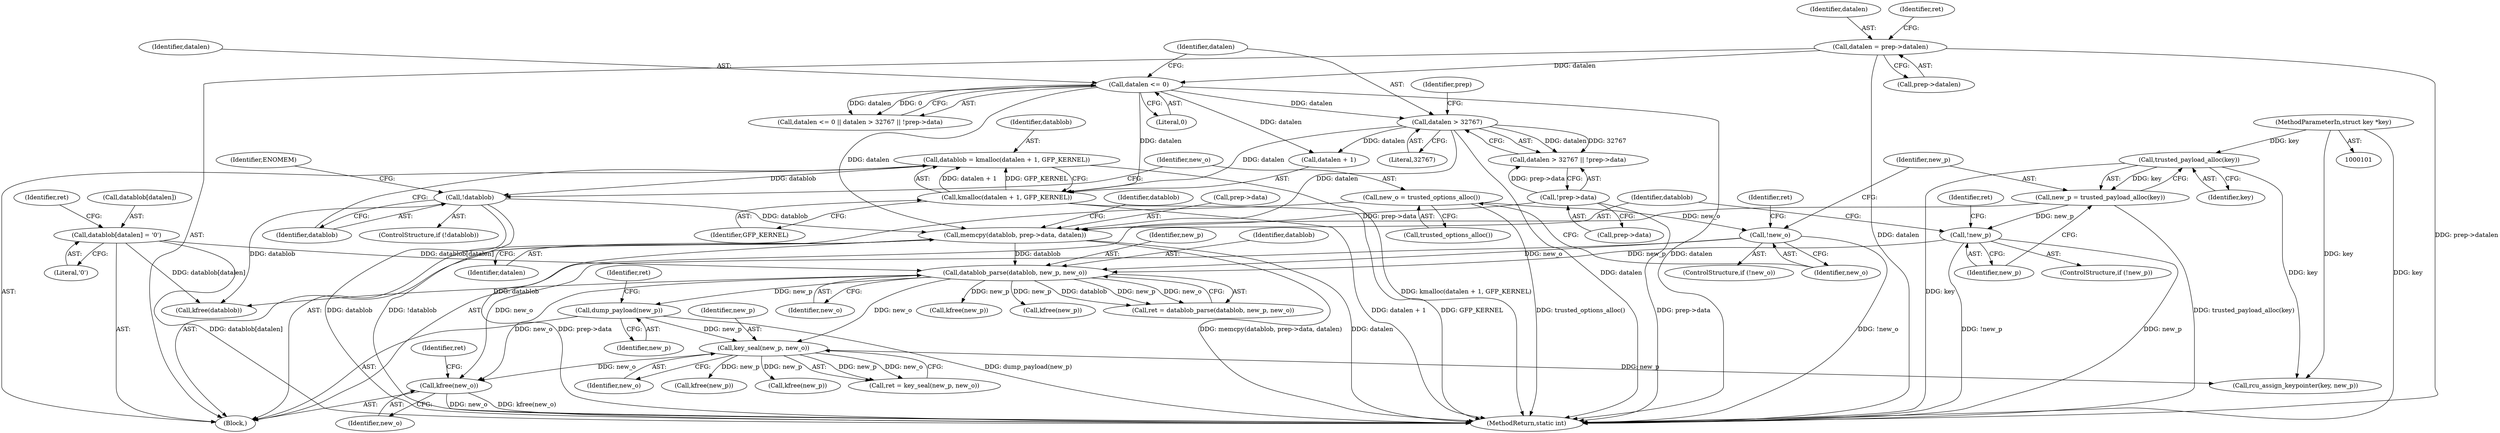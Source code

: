 digraph "0_linux_096fe9eaea40a17e125569f9e657e34cdb6d73bd_0@pointer" {
"1000320" [label="(Call,kfree(new_o))"];
"1000213" [label="(Call,datablob_parse(datablob, new_p, new_o))"];
"1000200" [label="(Call,memcpy(datablob, prep->data, datalen))"];
"1000170" [label="(Call,!datablob)"];
"1000162" [label="(Call,datablob = kmalloc(datalen + 1, GFP_KERNEL))"];
"1000164" [label="(Call,kmalloc(datalen + 1, GFP_KERNEL))"];
"1000148" [label="(Call,datalen <= 0)"];
"1000109" [label="(Call,datalen = prep->datalen)"];
"1000152" [label="(Call,datalen > 32767)"];
"1000155" [label="(Call,!prep->data)"];
"1000206" [label="(Call,datablob[datalen] = '\0')"];
"1000192" [label="(Call,!new_p)"];
"1000187" [label="(Call,new_p = trusted_payload_alloc(key))"];
"1000189" [label="(Call,trusted_payload_alloc(key))"];
"1000102" [label="(MethodParameterIn,struct key *key)"];
"1000179" [label="(Call,!new_o)"];
"1000175" [label="(Call,new_o = trusted_options_alloc())"];
"1000272" [label="(Call,key_seal(new_p, new_o))"];
"1000268" [label="(Call,dump_payload(new_p))"];
"1000283" [label="(Call,kfree(new_p))"];
"1000190" [label="(Identifier,key)"];
"1000177" [label="(Call,trusted_options_alloc())"];
"1000151" [label="(Call,datalen > 32767 || !prep->data)"];
"1000192" [label="(Call,!new_p)"];
"1000226" [label="(Call,kfree(new_p))"];
"1000239" [label="(Call,kfree(new_p))"];
"1000156" [label="(Call,prep->data)"];
"1000321" [label="(Identifier,new_o)"];
"1000168" [label="(Identifier,GFP_KERNEL)"];
"1000150" [label="(Literal,0)"];
"1000200" [label="(Call,memcpy(datablob, prep->data, datalen))"];
"1000324" [label="(MethodReturn,static int)"];
"1000210" [label="(Literal,'\0')"];
"1000155" [label="(Call,!prep->data)"];
"1000152" [label="(Call,datalen > 32767)"];
"1000212" [label="(Identifier,ret)"];
"1000164" [label="(Call,kmalloc(datalen + 1, GFP_KERNEL))"];
"1000174" [label="(Identifier,ENOMEM)"];
"1000191" [label="(ControlStructure,if (!new_p))"];
"1000110" [label="(Identifier,datalen)"];
"1000162" [label="(Call,datablob = kmalloc(datalen + 1, GFP_KERNEL))"];
"1000187" [label="(Call,new_p = trusted_payload_alloc(key))"];
"1000269" [label="(Identifier,new_p)"];
"1000211" [label="(Call,ret = datablob_parse(datablob, new_p, new_o))"];
"1000272" [label="(Call,key_seal(new_p, new_o))"];
"1000171" [label="(Identifier,datablob)"];
"1000214" [label="(Identifier,datablob)"];
"1000157" [label="(Identifier,prep)"];
"1000183" [label="(Identifier,ret)"];
"1000178" [label="(ControlStructure,if (!new_o))"];
"1000205" [label="(Identifier,datalen)"];
"1000207" [label="(Call,datablob[datalen])"];
"1000201" [label="(Identifier,datablob)"];
"1000117" [label="(Identifier,ret)"];
"1000318" [label="(Call,kfree(datablob))"];
"1000189" [label="(Call,trusted_payload_alloc(key))"];
"1000176" [label="(Identifier,new_o)"];
"1000213" [label="(Call,datablob_parse(datablob, new_p, new_o))"];
"1000170" [label="(Call,!datablob)"];
"1000273" [label="(Identifier,new_p)"];
"1000111" [label="(Call,prep->datalen)"];
"1000323" [label="(Identifier,ret)"];
"1000215" [label="(Identifier,new_p)"];
"1000206" [label="(Call,datablob[datalen] = '\0')"];
"1000196" [label="(Identifier,ret)"];
"1000175" [label="(Call,new_o = trusted_options_alloc())"];
"1000148" [label="(Call,datalen <= 0)"];
"1000180" [label="(Identifier,new_o)"];
"1000163" [label="(Identifier,datablob)"];
"1000149" [label="(Identifier,datalen)"];
"1000153" [label="(Identifier,datalen)"];
"1000102" [label="(MethodParameterIn,struct key *key)"];
"1000109" [label="(Call,datalen = prep->datalen)"];
"1000271" [label="(Identifier,ret)"];
"1000268" [label="(Call,dump_payload(new_p))"];
"1000154" [label="(Literal,32767)"];
"1000308" [label="(Call,rcu_assign_keypointer(key, new_p))"];
"1000208" [label="(Identifier,datablob)"];
"1000216" [label="(Identifier,new_o)"];
"1000188" [label="(Identifier,new_p)"];
"1000147" [label="(Call,datalen <= 0 || datalen > 32767 || !prep->data)"];
"1000179" [label="(Call,!new_o)"];
"1000305" [label="(Call,kfree(new_p))"];
"1000202" [label="(Call,prep->data)"];
"1000193" [label="(Identifier,new_p)"];
"1000270" [label="(Call,ret = key_seal(new_p, new_o))"];
"1000104" [label="(Block,)"];
"1000165" [label="(Call,datalen + 1)"];
"1000169" [label="(ControlStructure,if (!datablob))"];
"1000274" [label="(Identifier,new_o)"];
"1000320" [label="(Call,kfree(new_o))"];
"1000320" -> "1000104"  [label="AST: "];
"1000320" -> "1000321"  [label="CFG: "];
"1000321" -> "1000320"  [label="AST: "];
"1000323" -> "1000320"  [label="CFG: "];
"1000320" -> "1000324"  [label="DDG: new_o"];
"1000320" -> "1000324"  [label="DDG: kfree(new_o)"];
"1000213" -> "1000320"  [label="DDG: new_o"];
"1000272" -> "1000320"  [label="DDG: new_o"];
"1000179" -> "1000320"  [label="DDG: new_o"];
"1000213" -> "1000211"  [label="AST: "];
"1000213" -> "1000216"  [label="CFG: "];
"1000214" -> "1000213"  [label="AST: "];
"1000215" -> "1000213"  [label="AST: "];
"1000216" -> "1000213"  [label="AST: "];
"1000211" -> "1000213"  [label="CFG: "];
"1000213" -> "1000211"  [label="DDG: datablob"];
"1000213" -> "1000211"  [label="DDG: new_p"];
"1000213" -> "1000211"  [label="DDG: new_o"];
"1000200" -> "1000213"  [label="DDG: datablob"];
"1000206" -> "1000213"  [label="DDG: datablob[datalen]"];
"1000192" -> "1000213"  [label="DDG: new_p"];
"1000179" -> "1000213"  [label="DDG: new_o"];
"1000213" -> "1000226"  [label="DDG: new_p"];
"1000213" -> "1000239"  [label="DDG: new_p"];
"1000213" -> "1000268"  [label="DDG: new_p"];
"1000213" -> "1000272"  [label="DDG: new_o"];
"1000213" -> "1000318"  [label="DDG: datablob"];
"1000200" -> "1000104"  [label="AST: "];
"1000200" -> "1000205"  [label="CFG: "];
"1000201" -> "1000200"  [label="AST: "];
"1000202" -> "1000200"  [label="AST: "];
"1000205" -> "1000200"  [label="AST: "];
"1000208" -> "1000200"  [label="CFG: "];
"1000200" -> "1000324"  [label="DDG: memcpy(datablob, prep->data, datalen)"];
"1000200" -> "1000324"  [label="DDG: datalen"];
"1000200" -> "1000324"  [label="DDG: prep->data"];
"1000170" -> "1000200"  [label="DDG: datablob"];
"1000155" -> "1000200"  [label="DDG: prep->data"];
"1000148" -> "1000200"  [label="DDG: datalen"];
"1000152" -> "1000200"  [label="DDG: datalen"];
"1000170" -> "1000169"  [label="AST: "];
"1000170" -> "1000171"  [label="CFG: "];
"1000171" -> "1000170"  [label="AST: "];
"1000174" -> "1000170"  [label="CFG: "];
"1000176" -> "1000170"  [label="CFG: "];
"1000170" -> "1000324"  [label="DDG: datablob"];
"1000170" -> "1000324"  [label="DDG: !datablob"];
"1000162" -> "1000170"  [label="DDG: datablob"];
"1000170" -> "1000318"  [label="DDG: datablob"];
"1000162" -> "1000104"  [label="AST: "];
"1000162" -> "1000164"  [label="CFG: "];
"1000163" -> "1000162"  [label="AST: "];
"1000164" -> "1000162"  [label="AST: "];
"1000171" -> "1000162"  [label="CFG: "];
"1000162" -> "1000324"  [label="DDG: kmalloc(datalen + 1, GFP_KERNEL)"];
"1000164" -> "1000162"  [label="DDG: datalen + 1"];
"1000164" -> "1000162"  [label="DDG: GFP_KERNEL"];
"1000164" -> "1000168"  [label="CFG: "];
"1000165" -> "1000164"  [label="AST: "];
"1000168" -> "1000164"  [label="AST: "];
"1000164" -> "1000324"  [label="DDG: GFP_KERNEL"];
"1000164" -> "1000324"  [label="DDG: datalen + 1"];
"1000148" -> "1000164"  [label="DDG: datalen"];
"1000152" -> "1000164"  [label="DDG: datalen"];
"1000148" -> "1000147"  [label="AST: "];
"1000148" -> "1000150"  [label="CFG: "];
"1000149" -> "1000148"  [label="AST: "];
"1000150" -> "1000148"  [label="AST: "];
"1000153" -> "1000148"  [label="CFG: "];
"1000147" -> "1000148"  [label="CFG: "];
"1000148" -> "1000324"  [label="DDG: datalen"];
"1000148" -> "1000147"  [label="DDG: datalen"];
"1000148" -> "1000147"  [label="DDG: 0"];
"1000109" -> "1000148"  [label="DDG: datalen"];
"1000148" -> "1000152"  [label="DDG: datalen"];
"1000148" -> "1000165"  [label="DDG: datalen"];
"1000109" -> "1000104"  [label="AST: "];
"1000109" -> "1000111"  [label="CFG: "];
"1000110" -> "1000109"  [label="AST: "];
"1000111" -> "1000109"  [label="AST: "];
"1000117" -> "1000109"  [label="CFG: "];
"1000109" -> "1000324"  [label="DDG: datalen"];
"1000109" -> "1000324"  [label="DDG: prep->datalen"];
"1000152" -> "1000151"  [label="AST: "];
"1000152" -> "1000154"  [label="CFG: "];
"1000153" -> "1000152"  [label="AST: "];
"1000154" -> "1000152"  [label="AST: "];
"1000157" -> "1000152"  [label="CFG: "];
"1000151" -> "1000152"  [label="CFG: "];
"1000152" -> "1000324"  [label="DDG: datalen"];
"1000152" -> "1000151"  [label="DDG: datalen"];
"1000152" -> "1000151"  [label="DDG: 32767"];
"1000152" -> "1000165"  [label="DDG: datalen"];
"1000155" -> "1000151"  [label="AST: "];
"1000155" -> "1000156"  [label="CFG: "];
"1000156" -> "1000155"  [label="AST: "];
"1000151" -> "1000155"  [label="CFG: "];
"1000155" -> "1000324"  [label="DDG: prep->data"];
"1000155" -> "1000151"  [label="DDG: prep->data"];
"1000206" -> "1000104"  [label="AST: "];
"1000206" -> "1000210"  [label="CFG: "];
"1000207" -> "1000206"  [label="AST: "];
"1000210" -> "1000206"  [label="AST: "];
"1000212" -> "1000206"  [label="CFG: "];
"1000206" -> "1000324"  [label="DDG: datablob[datalen]"];
"1000206" -> "1000318"  [label="DDG: datablob[datalen]"];
"1000192" -> "1000191"  [label="AST: "];
"1000192" -> "1000193"  [label="CFG: "];
"1000193" -> "1000192"  [label="AST: "];
"1000196" -> "1000192"  [label="CFG: "];
"1000201" -> "1000192"  [label="CFG: "];
"1000192" -> "1000324"  [label="DDG: new_p"];
"1000192" -> "1000324"  [label="DDG: !new_p"];
"1000187" -> "1000192"  [label="DDG: new_p"];
"1000187" -> "1000104"  [label="AST: "];
"1000187" -> "1000189"  [label="CFG: "];
"1000188" -> "1000187"  [label="AST: "];
"1000189" -> "1000187"  [label="AST: "];
"1000193" -> "1000187"  [label="CFG: "];
"1000187" -> "1000324"  [label="DDG: trusted_payload_alloc(key)"];
"1000189" -> "1000187"  [label="DDG: key"];
"1000189" -> "1000190"  [label="CFG: "];
"1000190" -> "1000189"  [label="AST: "];
"1000189" -> "1000324"  [label="DDG: key"];
"1000102" -> "1000189"  [label="DDG: key"];
"1000189" -> "1000308"  [label="DDG: key"];
"1000102" -> "1000101"  [label="AST: "];
"1000102" -> "1000324"  [label="DDG: key"];
"1000102" -> "1000308"  [label="DDG: key"];
"1000179" -> "1000178"  [label="AST: "];
"1000179" -> "1000180"  [label="CFG: "];
"1000180" -> "1000179"  [label="AST: "];
"1000183" -> "1000179"  [label="CFG: "];
"1000188" -> "1000179"  [label="CFG: "];
"1000179" -> "1000324"  [label="DDG: !new_o"];
"1000175" -> "1000179"  [label="DDG: new_o"];
"1000175" -> "1000104"  [label="AST: "];
"1000175" -> "1000177"  [label="CFG: "];
"1000176" -> "1000175"  [label="AST: "];
"1000177" -> "1000175"  [label="AST: "];
"1000180" -> "1000175"  [label="CFG: "];
"1000175" -> "1000324"  [label="DDG: trusted_options_alloc()"];
"1000272" -> "1000270"  [label="AST: "];
"1000272" -> "1000274"  [label="CFG: "];
"1000273" -> "1000272"  [label="AST: "];
"1000274" -> "1000272"  [label="AST: "];
"1000270" -> "1000272"  [label="CFG: "];
"1000272" -> "1000270"  [label="DDG: new_p"];
"1000272" -> "1000270"  [label="DDG: new_o"];
"1000268" -> "1000272"  [label="DDG: new_p"];
"1000272" -> "1000283"  [label="DDG: new_p"];
"1000272" -> "1000305"  [label="DDG: new_p"];
"1000272" -> "1000308"  [label="DDG: new_p"];
"1000268" -> "1000104"  [label="AST: "];
"1000268" -> "1000269"  [label="CFG: "];
"1000269" -> "1000268"  [label="AST: "];
"1000271" -> "1000268"  [label="CFG: "];
"1000268" -> "1000324"  [label="DDG: dump_payload(new_p)"];
}
